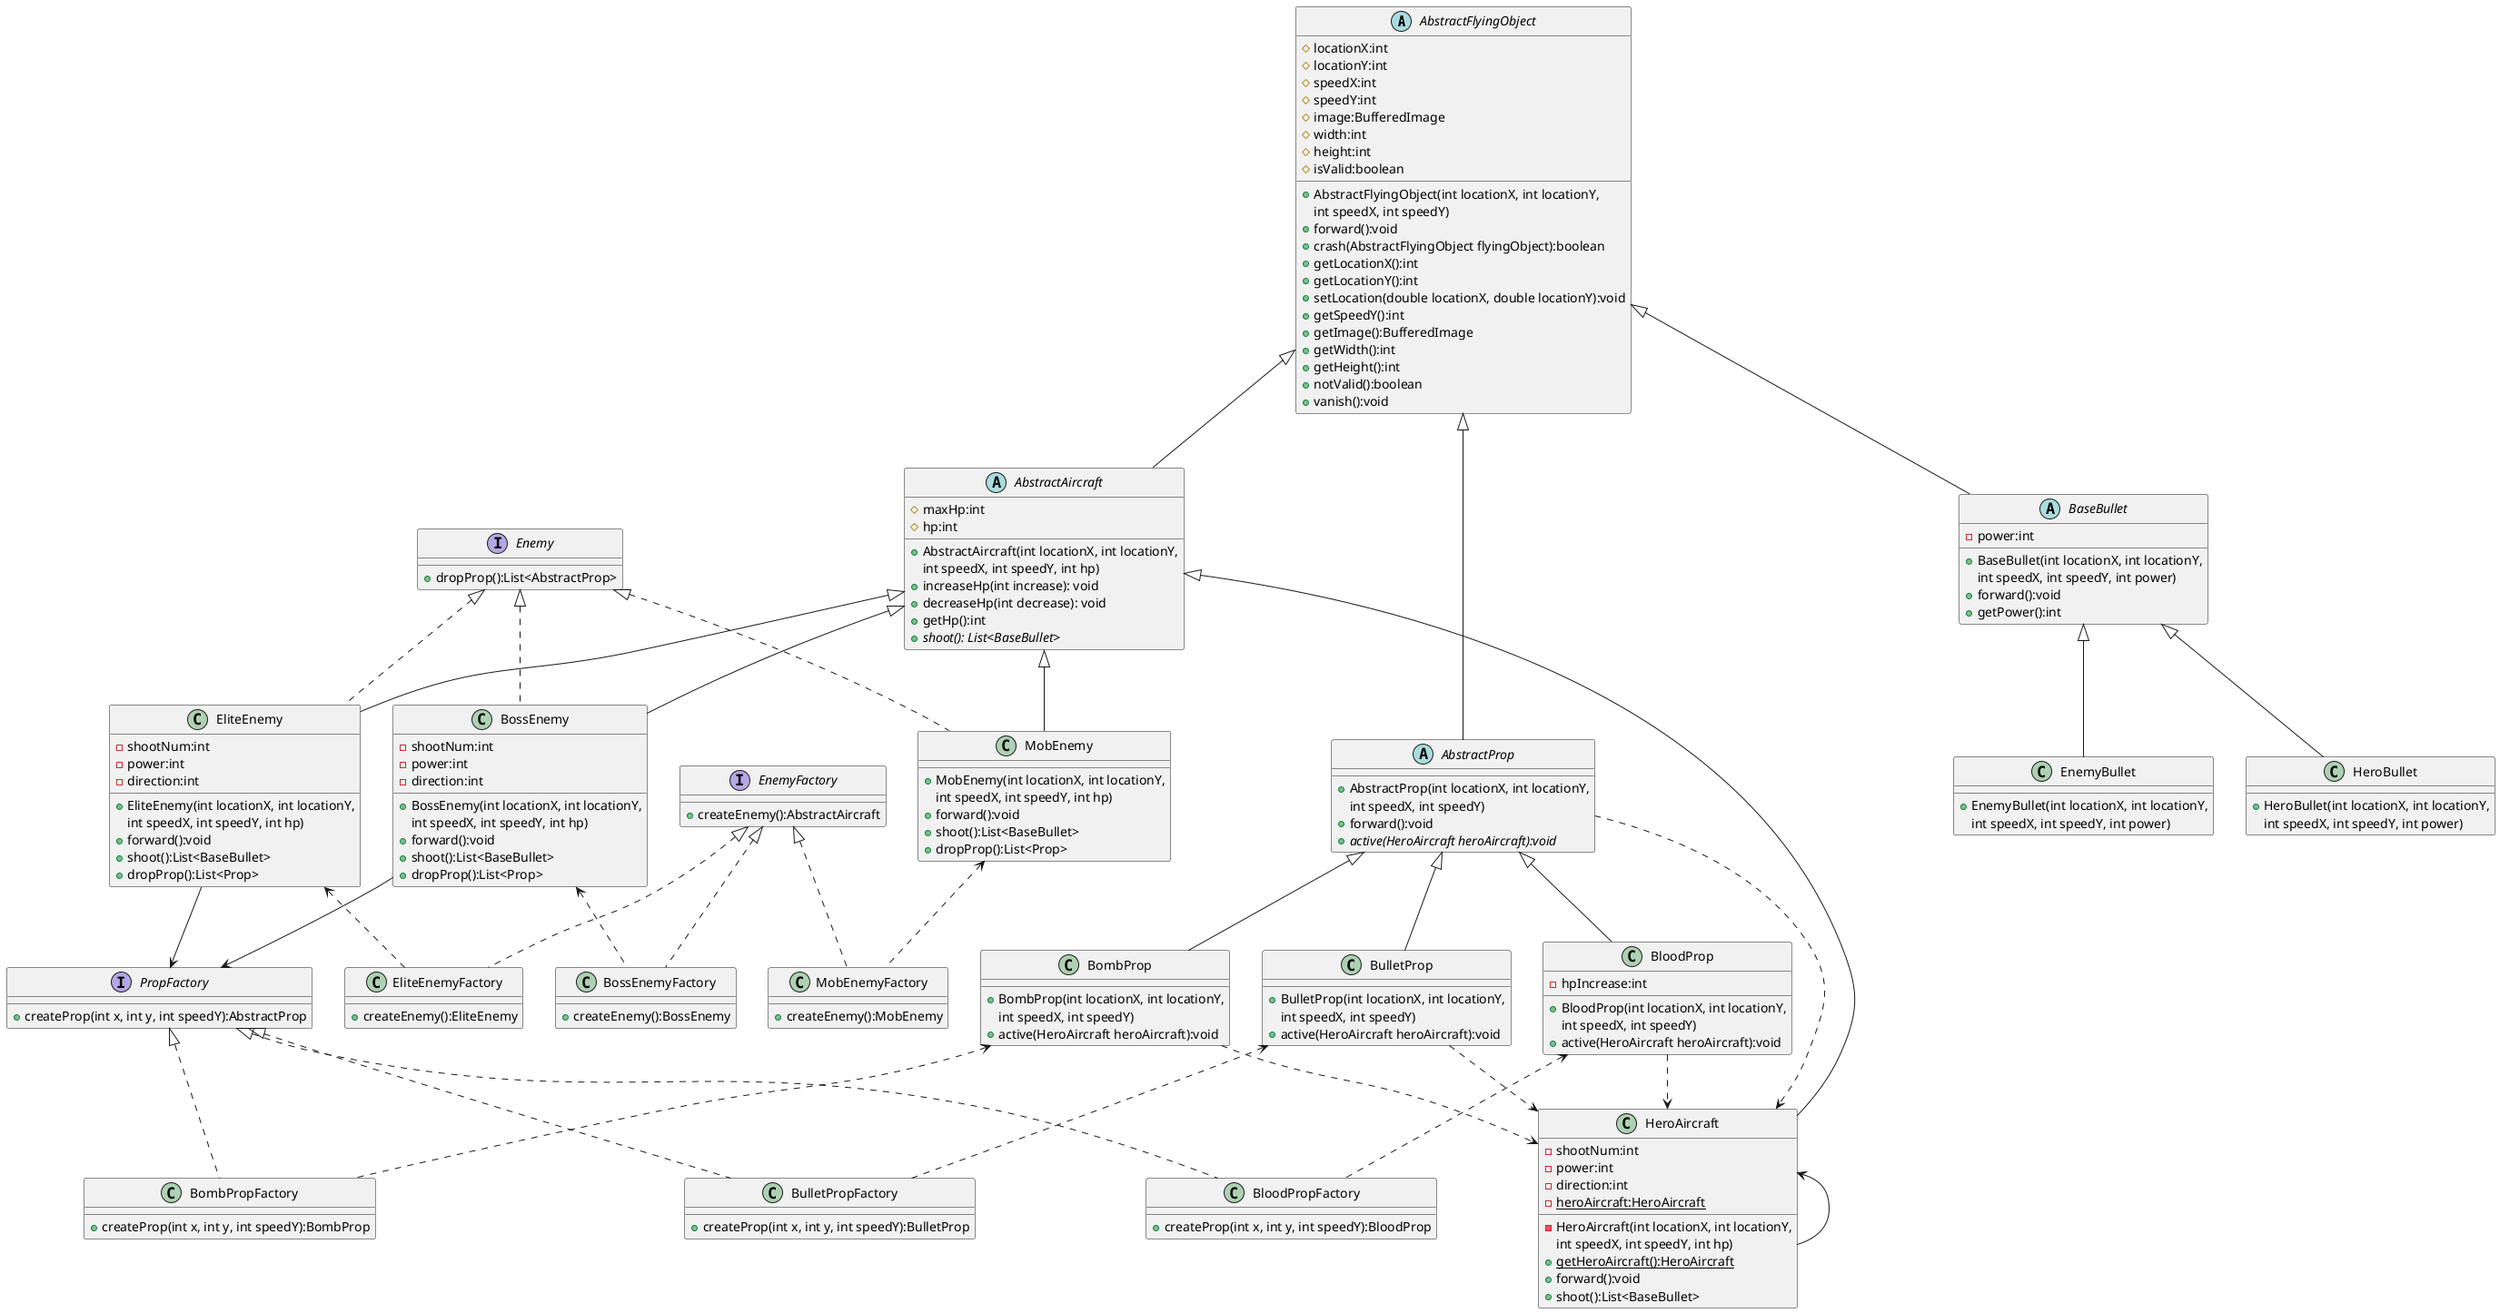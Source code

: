 @startuml
'https://plantuml.com/class-diagram

abstract class AbstractFlyingObject
{
    # locationX:int
    # locationY:int
    # speedX:int
    # speedY:int
    # image:BufferedImage
    # width:int
    # height:int
    # isValid:boolean

    + AbstractFlyingObject(int locationX, int locationY,
        int speedX, int speedY)
    + forward():void
    + crash(AbstractFlyingObject flyingObject):boolean
    + getLocationX():int
    + getLocationY():int
    + setLocation(double locationX, double locationY):void
    + getSpeedY():int
    + getImage():BufferedImage
    + getWidth():int
    + getHeight():int
    + notValid():boolean
    + vanish():void
}


abstract class AbstractAircraft
{
	# maxHp:int
    # hp:int

    + AbstractAircraft(int locationX, int locationY,
        int speedX, int speedY, int hp)
    + increaseHp(int increase): void
    + decreaseHp(int decrease): void
    + getHp():int
    + {abstract} shoot(): List<BaseBullet>
}
AbstractFlyingObject <|-- AbstractAircraft


interface Enemy{
    + dropProp():List<AbstractProp>
}


class HeroAircraft {
    - shootNum:int
    - power:int
    - direction:int
    - {static} heroAircraft:HeroAircraft

    - HeroAircraft(int locationX, int locationY,
        int speedX, int speedY, int hp)
    + {static}getHeroAircraft():HeroAircraft
    + forward():void
    + shoot():List<BaseBullet>
}
AbstractAircraft <|-- HeroAircraft
HeroAircraft <-- HeroAircraft


class MobEnemy {

    + MobEnemy(int locationX, int locationY,
        int speedX, int speedY, int hp)
    + forward():void
    + shoot():List<BaseBullet>
    + dropProp():List<Prop>
}
AbstractAircraft <|-- MobEnemy
Enemy <|.. MobEnemy


class BossEnemy {
    - shootNum:int
    - power:int
    - direction:int

    + BossEnemy(int locationX, int locationY,
        int speedX, int speedY, int hp)
    + forward():void
    + shoot():List<BaseBullet>
    + dropProp():List<Prop>
}
AbstractAircraft <|-- BossEnemy
Enemy <|.. BossEnemy
BossEnemy --> PropFactory


class EliteEnemy {
    - shootNum:int
    - power:int
    - direction:int

    + EliteEnemy(int locationX, int locationY,
        int speedX, int speedY, int hp)
    + forward():void
    + shoot():List<BaseBullet>
    + dropProp():List<Prop>
}
AbstractAircraft <|-- EliteEnemy
Enemy <|.. EliteEnemy
EliteEnemy --> PropFactory


abstract class AbstractProp
{
    + AbstractProp(int locationX, int locationY,
        int speedX, int speedY)
    + forward():void
    + {abstract} active(HeroAircraft heroAircraft):void
}
AbstractFlyingObject <|-- AbstractProp
AbstractProp ..> HeroAircraft


class BloodProp
{
    - hpIncrease:int

    + BloodProp(int locationX, int locationY,
        int speedX, int speedY)
    + active(HeroAircraft heroAircraft):void
}
AbstractProp <|-- BloodProp
BloodProp ..> HeroAircraft


class BombProp
{

    + BombProp(int locationX, int locationY,
        int speedX, int speedY)
    + active(HeroAircraft heroAircraft):void
}
AbstractProp <|-- BombProp
BombProp ..> HeroAircraft


class BulletProp
{

    + BulletProp(int locationX, int locationY,
        int speedX, int speedY)
    + active(HeroAircraft heroAircraft):void
}
AbstractProp <|-- BulletProp
BulletProp ..> HeroAircraft


abstract class BaseBullet
{
    - power:int

    + BaseBullet(int locationX, int locationY,
        int speedX, int speedY, int power)
    + forward():void
	+ getPower():int
}
AbstractFlyingObject <|-- BaseBullet


class HeroBullet {
    + HeroBullet(int locationX, int locationY,
        int speedX, int speedY, int power)
}
BaseBullet <|-- HeroBullet


class EnemyBullet {
    + EnemyBullet(int locationX, int locationY,
        int speedX, int speedY, int power)
}
BaseBullet <|-- EnemyBullet


interface PropFactory {
    + createProp(int x, int y, int speedY):AbstractProp
}


class BloodPropFactory {
    + createProp(int x, int y, int speedY):BloodProp
}
PropFactory <|.. BloodPropFactory
BloodProp <.. BloodPropFactory


class BombPropFactory {
    + createProp(int x, int y, int speedY):BombProp
}
PropFactory <|.. BombPropFactory
BombProp <.. BombPropFactory


class BulletPropFactory {
    + createProp(int x, int y, int speedY):BulletProp
}
PropFactory <|.. BulletPropFactory
BulletProp <.. BulletPropFactory


interface EnemyFactory {
    + createEnemy():AbstractAircraft
}


class EliteEnemyFactory {
    + createEnemy():EliteEnemy
}
EnemyFactory <|.. EliteEnemyFactory
EliteEnemy <.. EliteEnemyFactory


class BossEnemyFactory {
    + createEnemy():BossEnemy
}
EnemyFactory <|.. BossEnemyFactory
BossEnemy <.. BossEnemyFactory


class MobEnemyFactory {
    + createEnemy():MobEnemy
}
EnemyFactory <|.. MobEnemyFactory
MobEnemy <.. MobEnemyFactory

@enduml